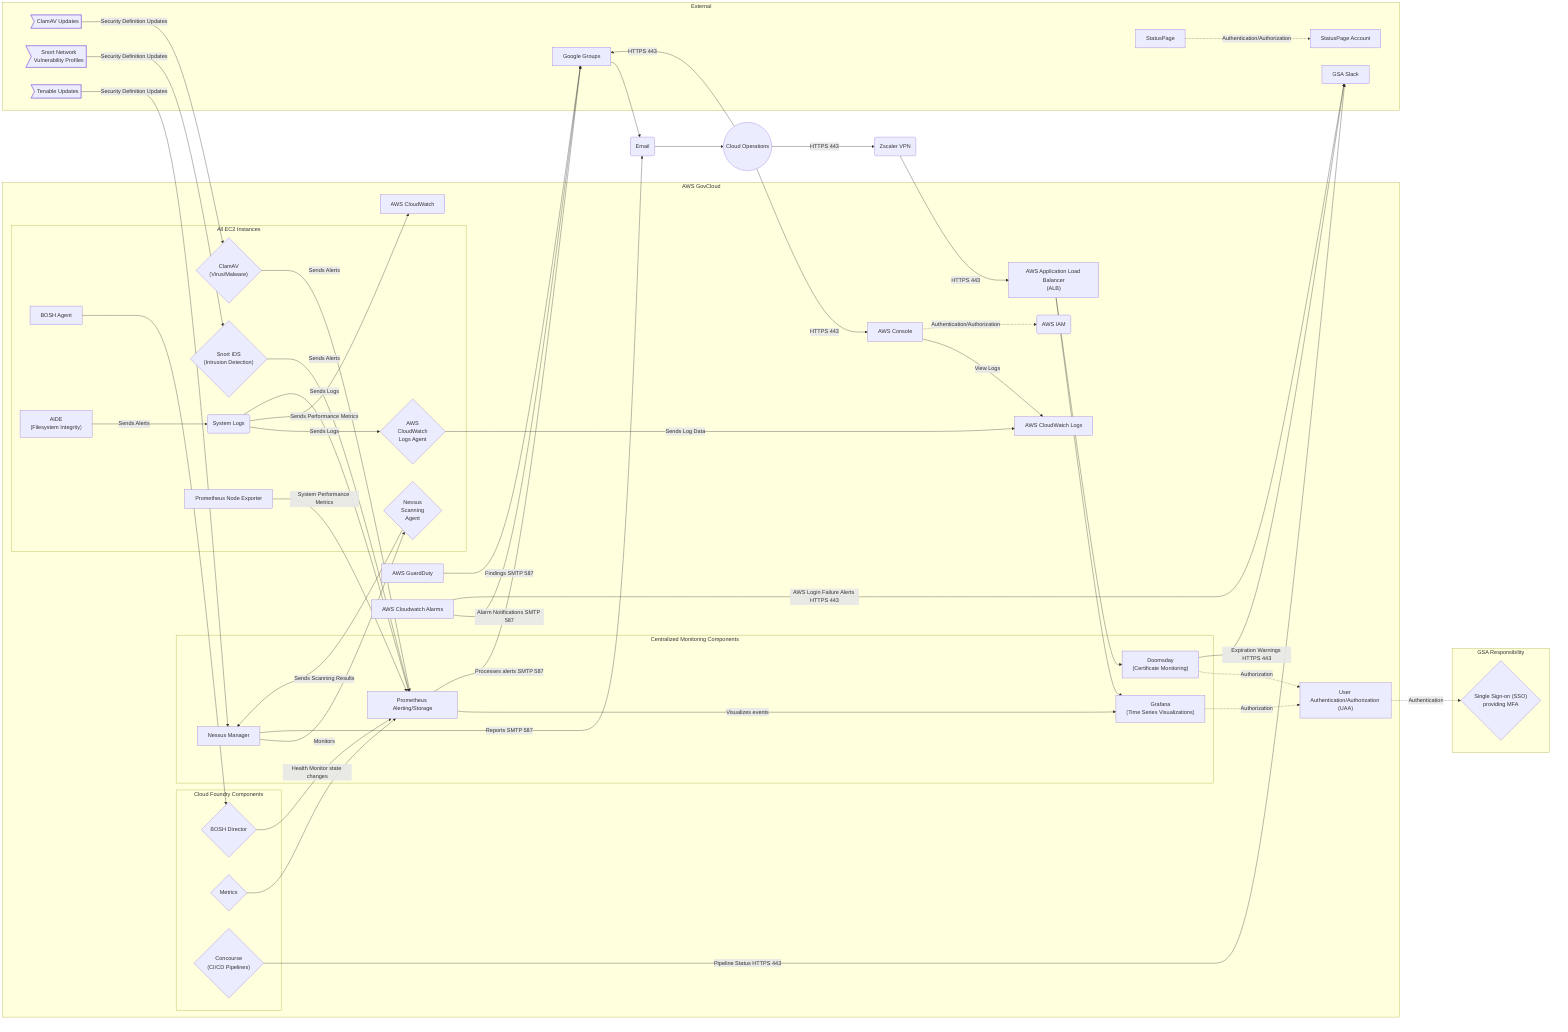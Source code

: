 %% title: 10-4.3 Monitoring & Alerting Data Flow
%% description: Section 10 - System Environment - Figure 10-4.3 Monitoring & Alerting Data Flow
graph LR
  subgraph AWS GovCloud
    alb["AWS Application Load Balancer<br>(ALB)"]
    UAA["User Authentication/Authorization (UAA)"]
    aws-logs["AWS CloudWatch Logs"]
    aws-cloudwatch["AWS CloudWatch"]
    aws-console["AWS Console"]
    aws-iam("AWS IAM")
    aws-guardduty["AWS GuardDuty"]
    aws-cloudwatch-alarms["AWS Cloudwatch Alarms"]
    subgraph Cloud Foundry Components
      boshdirector{"BOSH Director"}
      firehose{"Metrics"}
      concourse{"Concourse<br>(CI/CD Pipelines)"}
    end
    subgraph Centralized Monitoring Components
      nessus["Nessus Manager"]
      prometheus["Prometheus Alerting/Storage"]
      grafana["Grafana<br>(Time Series Visualizations)"]
      doomsday["Doomsday<br>(Certificate Monitoring)"]
    end
    subgraph All EC2 Instances
      nessusagent{"Nessus<br>Scanning<br>Agent"}
      clamav{"ClamAV<br>(Virus/Malware)"}
      logs("System Logs")
      aws-logs-agent{"AWS<br>CloudWatch<br>Logs Agent"}
      snort{"Snort IDS<br>(Intrusion Detection)"}
      boshagent["BOSH Agent"]
      node-exporter["Prometheus Node Exporter"]
      aide["AIDE<br>(Filesystem Integrity)"]
    end
  end
  subgraph GSA Responsibility
    SAML{"Single Sign-on (SSO)<br>providing MFA"}
  end
  subgraph External
    statuspage["StatusPage"]
    sp-account["StatusPage Account"]
    clamav-updates>"ClamAV Updates"]
    Googlegroups["Google Groups"]
    snort-updates>"Snort Network<br>Vulnerability Profiles"]
    tenable-updates>"Tenable Updates"]
    slack["GSA Slack"]
  end
  email("Email")
  Ops((Cloud Operations))
  zscaler("Zscaler VPN")

  nessusagent--Sends Scanning Results-->nessus
  nessus--Monitors-->nessusagent
  nessus--Reports SMTP 587-->email
  tenable-updates--Security Definition Updates-->nessus

  node-exporter--System Performance Metrics-->prometheus
  firehose-->prometheus
  boshagent-->boshdirector
  boshdirector--Health Monitor state changes-->prometheus

  logs--Sends Logs-->aws-logs-agent
  logs--Sends Performance Metrics-->aws-cloudwatch
  aws-logs-agent--Sends Log Data-->aws-logs
  aws-console--View Logs-->aws-logs

  clamav-updates--Security Definition Updates-->clamav
  clamav--Sends Alerts-->prometheus
  aide--Sends Alerts-->logs
  logs--Sends Logs-->prometheus

  snort-updates--Security Definition Updates-->snort
  snort--Sends Alerts-->prometheus

  prometheus--Visualizes events-->grafana
  alb-->grafana
  alb-->doomsday
  prometheus--Processes alerts SMTP 587-->Googlegroups
  Googlegroups-->email

  UAA-.Authentication.->SAML
  grafana-.Authorization.->UAA
  doomsday-.Authorization.->UAA

  aws-console-."Authentication/Authorization".->aws-iam
  statuspage-."Authentication/Authorization".->sp-account
  email-->Ops
  Ops--HTTPS 443-->zscaler
  zscaler--HTTPS 443-->alb
  Ops--HTTPS 443-->aws-console
  Ops--HTTPS 443-->Googlegroups

  aws-guardduty--Findings SMTP 587-->Googlegroups
  aws-cloudwatch-alarms--Alarm Notifications SMTP 587-->Googlegroups
  aws-cloudwatch-alarms--AWS Login Failure Alerts HTTPS 443-->slack
  concourse--Pipeline Status HTTPS 443-->slack
  doomsday--Expiration Warnings HTTPS 443-->slack